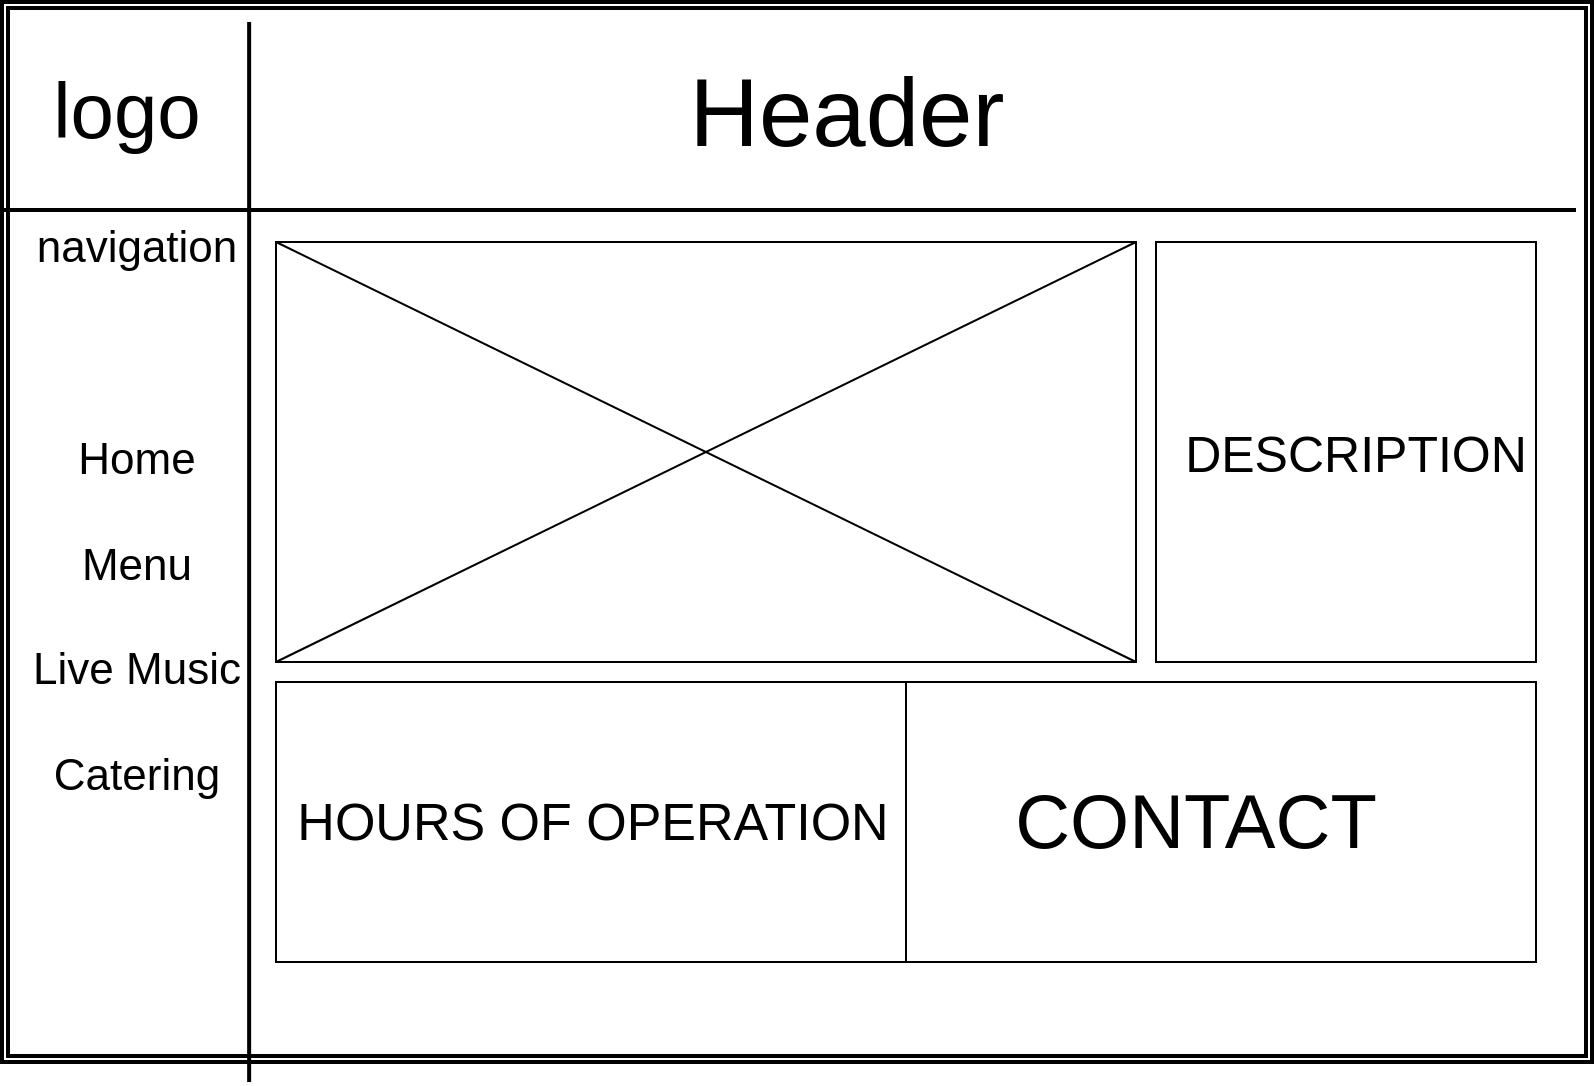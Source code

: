 <mxfile version="12.8.2" type="google" pages="2"><diagram id="KD8Uf-oMnGHpMI0VLPkF" name="Page-1"><mxGraphModel dx="868" dy="450" grid="1" gridSize="10" guides="1" tooltips="1" connect="1" arrows="1" fold="1" page="1" pageScale="1" pageWidth="1100" pageHeight="850" math="0" shadow="0"><root><mxCell id="0"/><mxCell id="1" parent="0"/><mxCell id="_qFFfW7FXx2R_2YaU6B_-1" value="" style="shape=ext;double=1;whiteSpace=wrap;html=1;aspect=fixed;fontFamily=Helvetica;fontSize=12;fontColor=#000000;align=center;strokeColor=#000000;strokeWidth=2;fillColor=#ffffff;" parent="1" vertex="1"><mxGeometry x="153" y="10" width="795" height="530" as="geometry"/></mxCell><mxCell id="_qFFfW7FXx2R_2YaU6B_-3" value="" style="line;strokeWidth=2;direction=south;html=1;" parent="1" vertex="1"><mxGeometry x="260" y="20" width="33.13" height="530" as="geometry"/></mxCell><mxCell id="_qFFfW7FXx2R_2YaU6B_-6" value="" style="line;strokeWidth=2;html=1;" parent="1" vertex="1"><mxGeometry x="153" y="110" width="787" height="7.94" as="geometry"/></mxCell><mxCell id="_qFFfW7FXx2R_2YaU6B_-7" value="&lt;font style=&quot;font-size: 39px&quot;&gt;logo&lt;/font&gt;" style="text;html=1;align=center;verticalAlign=middle;resizable=0;points=[];autosize=1;" parent="1" vertex="1"><mxGeometry x="170" y="50" width="90" height="30" as="geometry"/></mxCell><mxCell id="_qFFfW7FXx2R_2YaU6B_-8" value="&lt;font style=&quot;font-size: 22px&quot;&gt;navigation&lt;br&gt;&lt;br&gt;&lt;br&gt;&lt;br&gt;Home&lt;br&gt;&lt;br&gt;Menu&lt;br&gt;&lt;br&gt;Live Music&lt;br&gt;&lt;br&gt;Catering&lt;/font&gt;" style="text;html=1;align=center;verticalAlign=middle;resizable=0;points=[];autosize=1;" parent="1" vertex="1"><mxGeometry x="160" y="170" width="120" height="190" as="geometry"/></mxCell><mxCell id="_qFFfW7FXx2R_2YaU6B_-10" value="&lt;font style=&quot;font-size: 48px&quot;&gt;Header&lt;/font&gt;" style="text;html=1;align=center;verticalAlign=middle;resizable=0;points=[];autosize=1;" parent="1" vertex="1"><mxGeometry x="490" y="50" width="170" height="30" as="geometry"/></mxCell><mxCell id="bQWqN5M7GmGyrHd-2mTb-4" value="" style="rounded=0;whiteSpace=wrap;html=1;" parent="1" vertex="1"><mxGeometry x="290" y="130" width="430" height="210" as="geometry"/></mxCell><mxCell id="bQWqN5M7GmGyrHd-2mTb-5" value="" style="rounded=0;whiteSpace=wrap;html=1;" parent="1" vertex="1"><mxGeometry x="730" y="130" width="190" height="210" as="geometry"/></mxCell><mxCell id="bQWqN5M7GmGyrHd-2mTb-6" value="" style="rounded=0;whiteSpace=wrap;html=1;" parent="1" vertex="1"><mxGeometry x="290" y="350" width="630" height="140" as="geometry"/></mxCell><mxCell id="bQWqN5M7GmGyrHd-2mTb-9" value="&lt;font style=&quot;font-size: 26px&quot;&gt;HOURS OF OPERATION&lt;/font&gt;" style="text;html=1;align=center;verticalAlign=middle;resizable=0;points=[];autosize=1;" parent="1" vertex="1"><mxGeometry x="293.13" y="410" width="310" height="20" as="geometry"/></mxCell><mxCell id="bQWqN5M7GmGyrHd-2mTb-10" value="" style="endArrow=none;html=1;exitX=1;exitY=1;exitDx=0;exitDy=0;entryX=0;entryY=0;entryDx=0;entryDy=0;" parent="1" source="bQWqN5M7GmGyrHd-2mTb-4" target="bQWqN5M7GmGyrHd-2mTb-4" edge="1"><mxGeometry width="50" height="50" relative="1" as="geometry"><mxPoint x="600" y="300" as="sourcePoint"/><mxPoint x="700" y="320" as="targetPoint"/><Array as="points"/></mxGeometry></mxCell><mxCell id="bQWqN5M7GmGyrHd-2mTb-11" value="" style="endArrow=none;html=1;entryX=1;entryY=0;entryDx=0;entryDy=0;exitX=0;exitY=1;exitDx=0;exitDy=0;" parent="1" source="bQWqN5M7GmGyrHd-2mTb-4" target="bQWqN5M7GmGyrHd-2mTb-4" edge="1"><mxGeometry width="50" height="50" relative="1" as="geometry"><mxPoint x="650" y="370" as="sourcePoint"/><mxPoint x="700" y="320" as="targetPoint"/></mxGeometry></mxCell><mxCell id="bQWqN5M7GmGyrHd-2mTb-12" value="&lt;font style=&quot;font-size: 25px&quot;&gt;DESCRIPTION&lt;/font&gt;" style="text;html=1;strokeColor=none;fillColor=none;align=center;verticalAlign=middle;whiteSpace=wrap;rounded=0;" parent="1" vertex="1"><mxGeometry x="790" y="200" width="80" height="70" as="geometry"/></mxCell><mxCell id="bQWqN5M7GmGyrHd-2mTb-14" value="" style="endArrow=none;html=1;exitX=0.5;exitY=0;exitDx=0;exitDy=0;entryX=0.5;entryY=1;entryDx=0;entryDy=0;" parent="1" source="bQWqN5M7GmGyrHd-2mTb-6" target="bQWqN5M7GmGyrHd-2mTb-6" edge="1"><mxGeometry width="50" height="50" relative="1" as="geometry"><mxPoint x="650" y="370" as="sourcePoint"/><mxPoint x="700" y="320" as="targetPoint"/></mxGeometry></mxCell><mxCell id="bQWqN5M7GmGyrHd-2mTb-15" value="&lt;font style=&quot;font-size: 38px&quot;&gt;CONTACT&lt;/font&gt;" style="text;html=1;strokeColor=none;fillColor=none;align=center;verticalAlign=middle;whiteSpace=wrap;rounded=0;" parent="1" vertex="1"><mxGeometry x="730" y="410" width="40" height="20" as="geometry"/></mxCell></root></mxGraphModel></diagram><diagram id="WSjI3Bh3jDawzcV3AzG9" name="Page-2"><mxGraphModel dx="868" dy="450" grid="1" gridSize="10" guides="1" tooltips="1" connect="1" arrows="1" fold="1" page="1" pageScale="1" pageWidth="850" pageHeight="1100" math="0" shadow="0"><root><mxCell id="EHXx4uvc83NiccsPSt5x-0"/><mxCell id="EHXx4uvc83NiccsPSt5x-1" parent="EHXx4uvc83NiccsPSt5x-0"/></root></mxGraphModel></diagram></mxfile>
